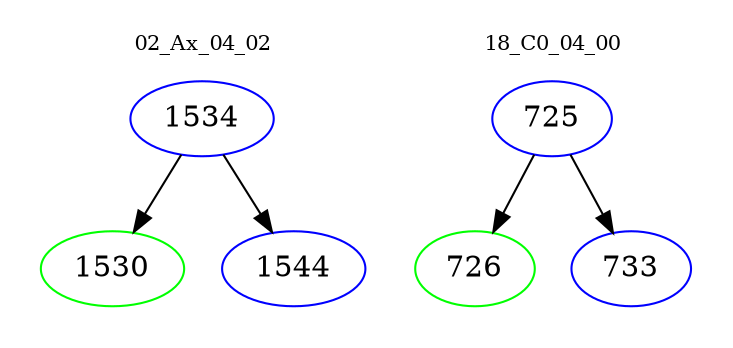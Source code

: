 digraph{
subgraph cluster_0 {
color = white
label = "02_Ax_04_02";
fontsize=10;
T0_1534 [label="1534", color="blue"]
T0_1534 -> T0_1530 [color="black"]
T0_1530 [label="1530", color="green"]
T0_1534 -> T0_1544 [color="black"]
T0_1544 [label="1544", color="blue"]
}
subgraph cluster_1 {
color = white
label = "18_C0_04_00";
fontsize=10;
T1_725 [label="725", color="blue"]
T1_725 -> T1_726 [color="black"]
T1_726 [label="726", color="green"]
T1_725 -> T1_733 [color="black"]
T1_733 [label="733", color="blue"]
}
}
